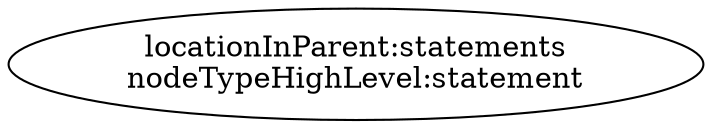 digraph "Pattern" {
0 [label="locationInParent:statements\nnodeTypeHighLevel:statement" shape=ellipse]
}